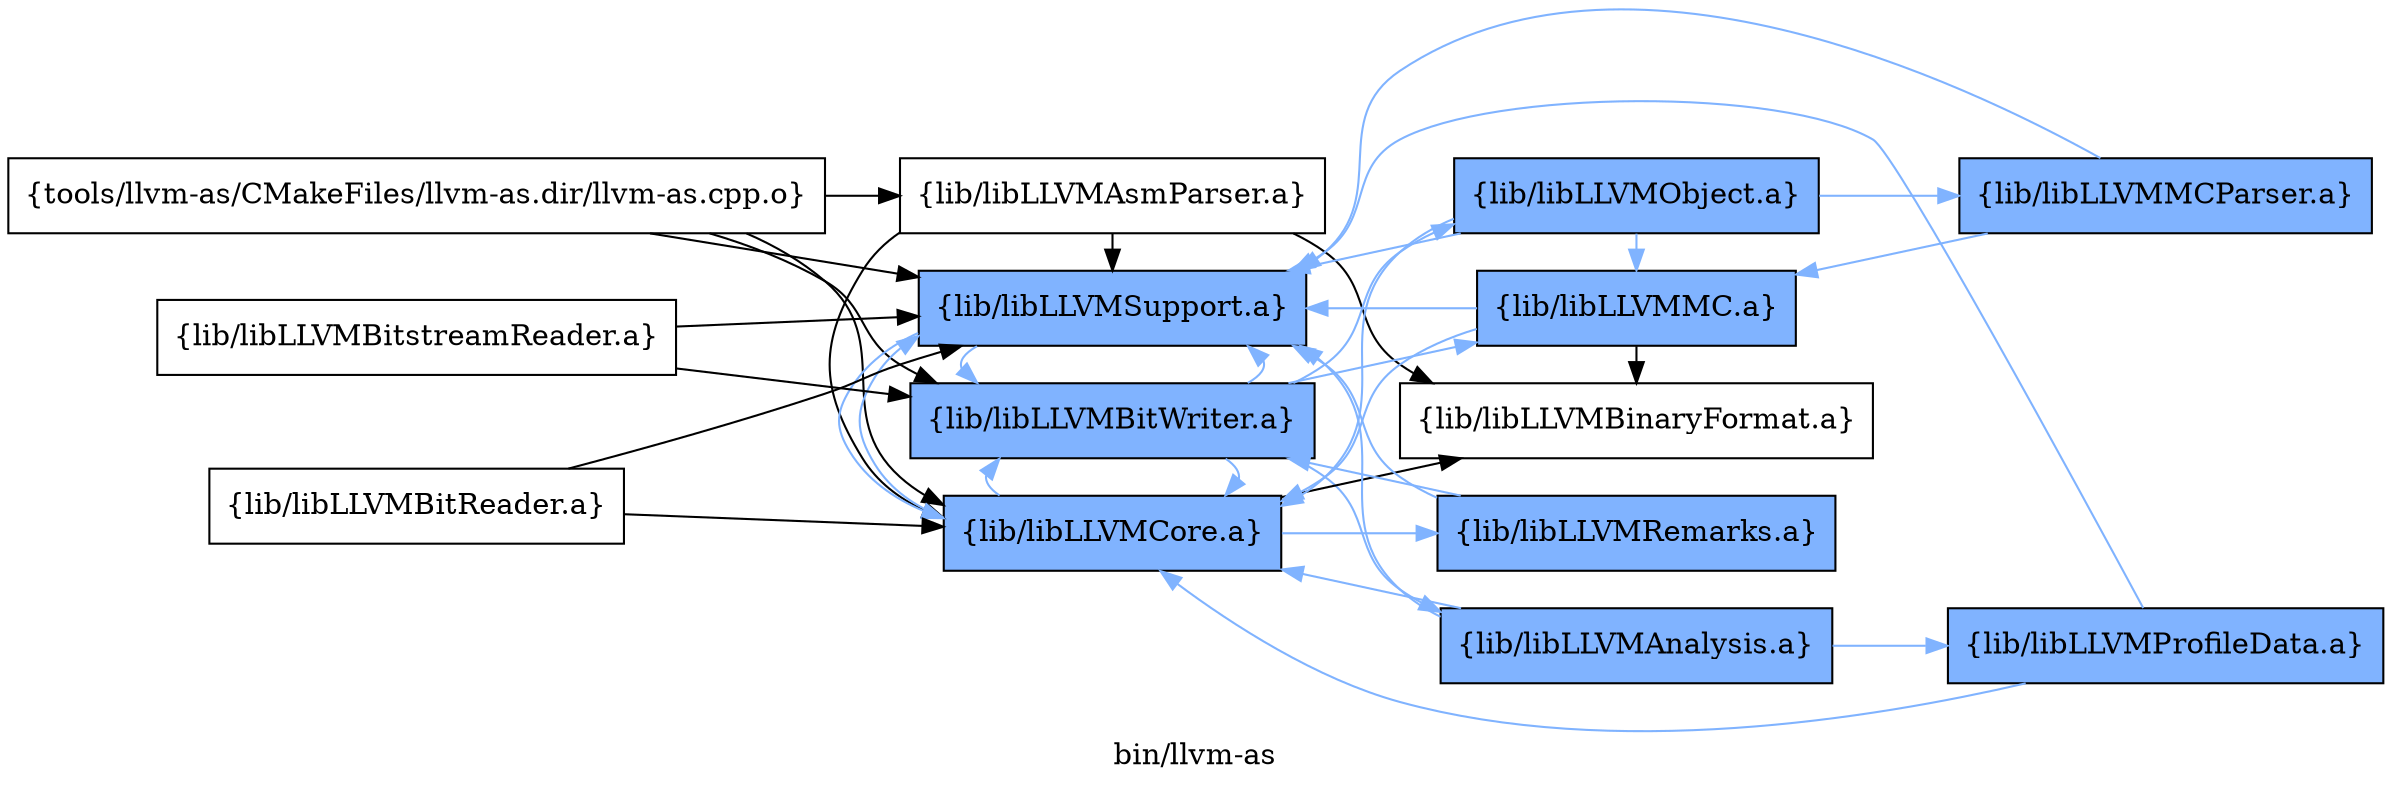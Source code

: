 digraph "bin/llvm-as" {
	label="bin/llvm-as";
	rankdir=LR;
	{ rank=same; Node0x559cd6dc9518;  }
	{ rank=same; Node0x559cd6dc89d8; Node0x559cd6dc84d8; Node0x559cd6dc91f8; Node0x559cd6dc8cf8;  }
	{ rank=same; Node0x559cd6dc4158; Node0x559cd6dc7498; Node0x559cd6dc7df8; Node0x559cd6dc5698; Node0x559cd6dc6e58;  }

	Node0x559cd6dc9518 [shape=record,shape=box,group=0,label="{tools/llvm-as/CMakeFiles/llvm-as.dir/llvm-as.cpp.o}"];
	Node0x559cd6dc9518 -> Node0x559cd6dc89d8;
	Node0x559cd6dc9518 -> Node0x559cd6dc84d8;
	Node0x559cd6dc9518 -> Node0x559cd6dc91f8;
	Node0x559cd6dc9518 -> Node0x559cd6dc8cf8;
	Node0x559cd6dc89d8 [shape=record,shape=box,group=0,label="{lib/libLLVMAsmParser.a}"];
	Node0x559cd6dc89d8 -> Node0x559cd6dc91f8;
	Node0x559cd6dc89d8 -> Node0x559cd6dc8cf8;
	Node0x559cd6dc89d8 -> Node0x559cd6dc4158;
	Node0x559cd6dc84d8 [shape=record,shape=box,group=1,style=filled,fillcolor="0.600000 0.5 1",label="{lib/libLLVMBitWriter.a}"];
	Node0x559cd6dc84d8 -> Node0x559cd6dc91f8[color="0.600000 0.5 1"];
	Node0x559cd6dc84d8 -> Node0x559cd6dc8cf8[color="0.600000 0.5 1"];
	Node0x559cd6dc84d8 -> Node0x559cd6dc7498[color="0.600000 0.5 1"];
	Node0x559cd6dc84d8 -> Node0x559cd6dc7df8[color="0.600000 0.5 1"];
	Node0x559cd6dc84d8 -> Node0x559cd6dc5698[color="0.600000 0.5 1"];
	Node0x559cd6dc91f8 [shape=record,shape=box,group=1,style=filled,fillcolor="0.600000 0.5 1",label="{lib/libLLVMCore.a}"];
	Node0x559cd6dc91f8 -> Node0x559cd6dc8cf8[color="0.600000 0.5 1"];
	Node0x559cd6dc91f8 -> Node0x559cd6dc4158;
	Node0x559cd6dc91f8 -> Node0x559cd6dc84d8[color="0.600000 0.5 1"];
	Node0x559cd6dc91f8 -> Node0x559cd6dc6e58[color="0.600000 0.5 1"];
	Node0x559cd6dc8cf8 [shape=record,shape=box,group=1,style=filled,fillcolor="0.600000 0.5 1",label="{lib/libLLVMSupport.a}"];
	Node0x559cd6dc8cf8 -> Node0x559cd6dc91f8[color="0.600000 0.5 1"];
	Node0x559cd6dc8cf8 -> Node0x559cd6dc84d8[color="0.600000 0.5 1"];
	Node0x559cd6dc4158 [shape=record,shape=box,group=0,label="{lib/libLLVMBinaryFormat.a}"];
	Node0x559cd6dc7498 [shape=record,shape=box,group=1,style=filled,fillcolor="0.600000 0.5 1",label="{lib/libLLVMAnalysis.a}"];
	Node0x559cd6dc7498 -> Node0x559cd6dc91f8[color="0.600000 0.5 1"];
	Node0x559cd6dc7498 -> Node0x559cd6dc8cf8[color="0.600000 0.5 1"];
	Node0x559cd6dc7498 -> Node0x559cd6dc6f98[color="0.600000 0.5 1"];
	Node0x559cd6dc7df8 [shape=record,shape=box,group=1,style=filled,fillcolor="0.600000 0.5 1",label="{lib/libLLVMObject.a}"];
	Node0x559cd6dc7df8 -> Node0x559cd6dc91f8[color="0.600000 0.5 1"];
	Node0x559cd6dc7df8 -> Node0x559cd6dc8cf8[color="0.600000 0.5 1"];
	Node0x559cd6dc7df8 -> Node0x559cd6dc5698[color="0.600000 0.5 1"];
	Node0x559cd6dc7df8 -> Node0x559cd6dc5148[color="0.600000 0.5 1"];
	Node0x559cd6dc5698 [shape=record,shape=box,group=1,style=filled,fillcolor="0.600000 0.5 1",label="{lib/libLLVMMC.a}"];
	Node0x559cd6dc5698 -> Node0x559cd6dc8cf8[color="0.600000 0.5 1"];
	Node0x559cd6dc5698 -> Node0x559cd6dc4158;
	Node0x559cd6dc5698 -> Node0x559cd6dc91f8[color="0.600000 0.5 1"];
	Node0x559cd6dc6e58 [shape=record,shape=box,group=1,style=filled,fillcolor="0.600000 0.5 1",label="{lib/libLLVMRemarks.a}"];
	Node0x559cd6dc6e58 -> Node0x559cd6dc8cf8[color="0.600000 0.5 1"];
	Node0x559cd6dc6e58 -> Node0x559cd6dc84d8[color="0.600000 0.5 1"];
	Node0x559cd6dc6f98 [shape=record,shape=box,group=1,style=filled,fillcolor="0.600000 0.5 1",label="{lib/libLLVMProfileData.a}"];
	Node0x559cd6dc6f98 -> Node0x559cd6dc91f8[color="0.600000 0.5 1"];
	Node0x559cd6dc6f98 -> Node0x559cd6dc8cf8[color="0.600000 0.5 1"];
	Node0x559cd6dc5148 [shape=record,shape=box,group=1,style=filled,fillcolor="0.600000 0.5 1",label="{lib/libLLVMMCParser.a}"];
	Node0x559cd6dc5148 -> Node0x559cd6dc8cf8[color="0.600000 0.5 1"];
	Node0x559cd6dc5148 -> Node0x559cd6dc5698[color="0.600000 0.5 1"];
	Node0x559cd6dc78f8 [shape=record,shape=box,group=0,label="{lib/libLLVMBitReader.a}"];
	Node0x559cd6dc78f8 -> Node0x559cd6dc91f8;
	Node0x559cd6dc78f8 -> Node0x559cd6dc8cf8;
	Node0x559cd6dc5ff8 [shape=record,shape=box,group=0,label="{lib/libLLVMBitstreamReader.a}"];
	Node0x559cd6dc5ff8 -> Node0x559cd6dc84d8;
	Node0x559cd6dc5ff8 -> Node0x559cd6dc8cf8;
}
